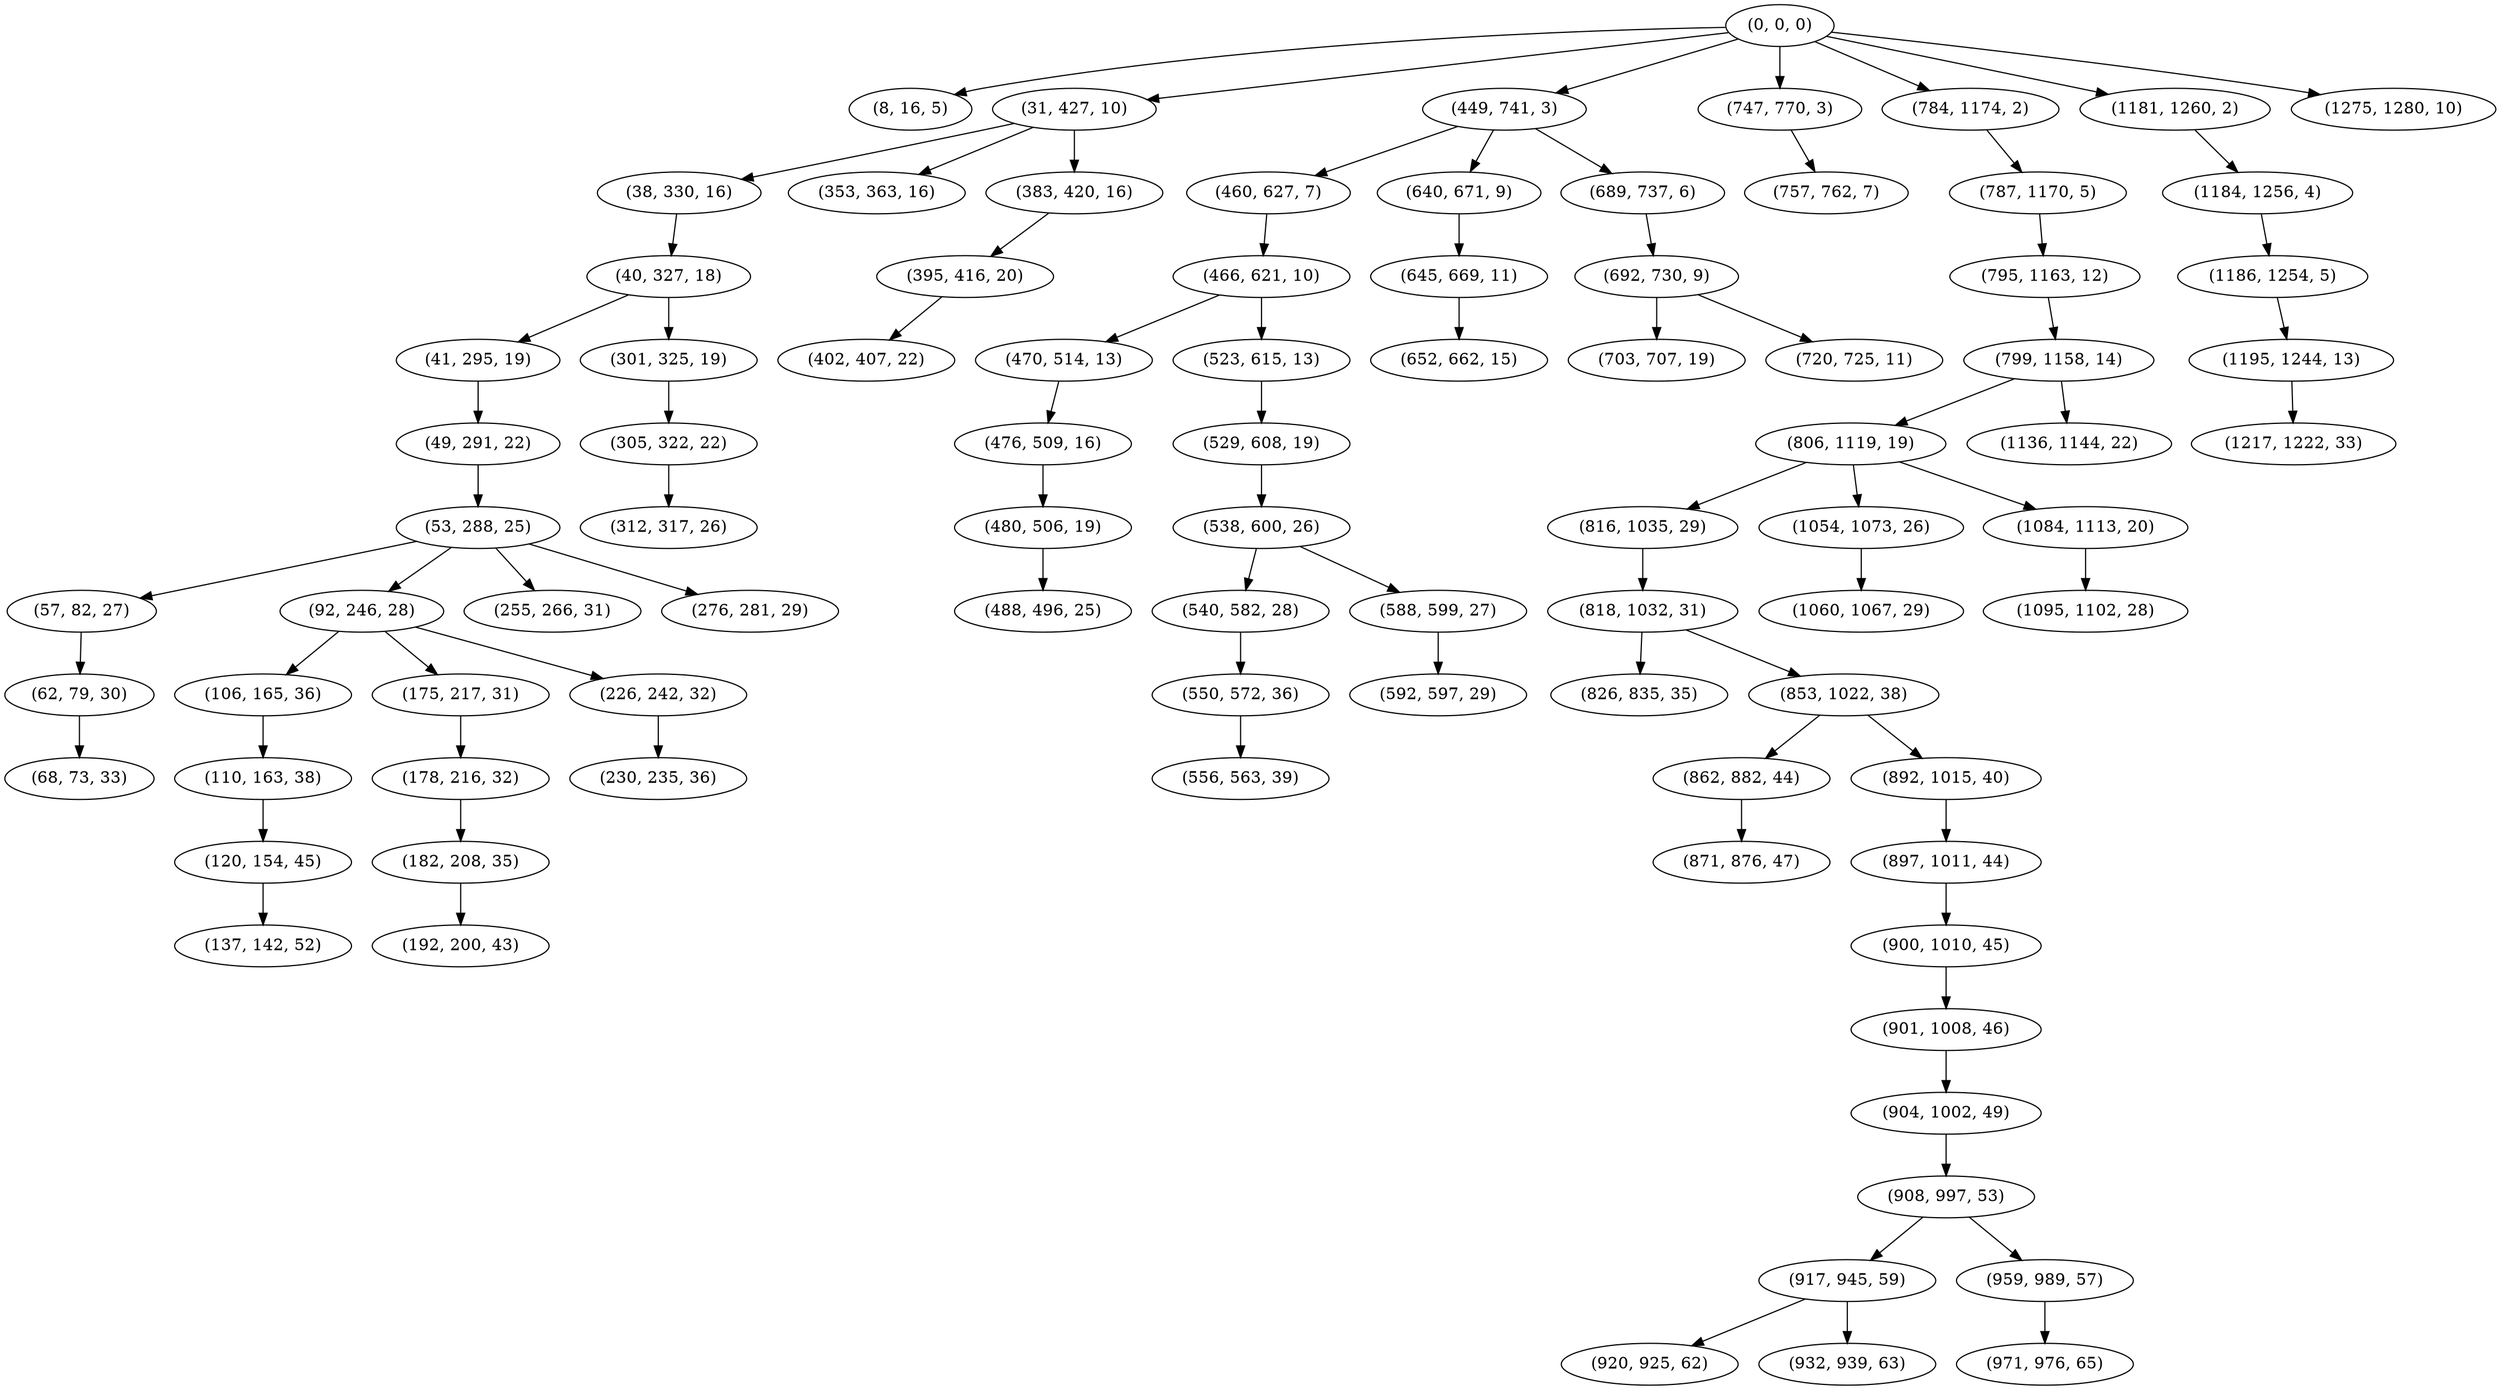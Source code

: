 digraph tree {
    "(0, 0, 0)";
    "(8, 16, 5)";
    "(31, 427, 10)";
    "(38, 330, 16)";
    "(40, 327, 18)";
    "(41, 295, 19)";
    "(49, 291, 22)";
    "(53, 288, 25)";
    "(57, 82, 27)";
    "(62, 79, 30)";
    "(68, 73, 33)";
    "(92, 246, 28)";
    "(106, 165, 36)";
    "(110, 163, 38)";
    "(120, 154, 45)";
    "(137, 142, 52)";
    "(175, 217, 31)";
    "(178, 216, 32)";
    "(182, 208, 35)";
    "(192, 200, 43)";
    "(226, 242, 32)";
    "(230, 235, 36)";
    "(255, 266, 31)";
    "(276, 281, 29)";
    "(301, 325, 19)";
    "(305, 322, 22)";
    "(312, 317, 26)";
    "(353, 363, 16)";
    "(383, 420, 16)";
    "(395, 416, 20)";
    "(402, 407, 22)";
    "(449, 741, 3)";
    "(460, 627, 7)";
    "(466, 621, 10)";
    "(470, 514, 13)";
    "(476, 509, 16)";
    "(480, 506, 19)";
    "(488, 496, 25)";
    "(523, 615, 13)";
    "(529, 608, 19)";
    "(538, 600, 26)";
    "(540, 582, 28)";
    "(550, 572, 36)";
    "(556, 563, 39)";
    "(588, 599, 27)";
    "(592, 597, 29)";
    "(640, 671, 9)";
    "(645, 669, 11)";
    "(652, 662, 15)";
    "(689, 737, 6)";
    "(692, 730, 9)";
    "(703, 707, 19)";
    "(720, 725, 11)";
    "(747, 770, 3)";
    "(757, 762, 7)";
    "(784, 1174, 2)";
    "(787, 1170, 5)";
    "(795, 1163, 12)";
    "(799, 1158, 14)";
    "(806, 1119, 19)";
    "(816, 1035, 29)";
    "(818, 1032, 31)";
    "(826, 835, 35)";
    "(853, 1022, 38)";
    "(862, 882, 44)";
    "(871, 876, 47)";
    "(892, 1015, 40)";
    "(897, 1011, 44)";
    "(900, 1010, 45)";
    "(901, 1008, 46)";
    "(904, 1002, 49)";
    "(908, 997, 53)";
    "(917, 945, 59)";
    "(920, 925, 62)";
    "(932, 939, 63)";
    "(959, 989, 57)";
    "(971, 976, 65)";
    "(1054, 1073, 26)";
    "(1060, 1067, 29)";
    "(1084, 1113, 20)";
    "(1095, 1102, 28)";
    "(1136, 1144, 22)";
    "(1181, 1260, 2)";
    "(1184, 1256, 4)";
    "(1186, 1254, 5)";
    "(1195, 1244, 13)";
    "(1217, 1222, 33)";
    "(1275, 1280, 10)";
    "(0, 0, 0)" -> "(8, 16, 5)";
    "(0, 0, 0)" -> "(31, 427, 10)";
    "(0, 0, 0)" -> "(449, 741, 3)";
    "(0, 0, 0)" -> "(747, 770, 3)";
    "(0, 0, 0)" -> "(784, 1174, 2)";
    "(0, 0, 0)" -> "(1181, 1260, 2)";
    "(0, 0, 0)" -> "(1275, 1280, 10)";
    "(31, 427, 10)" -> "(38, 330, 16)";
    "(31, 427, 10)" -> "(353, 363, 16)";
    "(31, 427, 10)" -> "(383, 420, 16)";
    "(38, 330, 16)" -> "(40, 327, 18)";
    "(40, 327, 18)" -> "(41, 295, 19)";
    "(40, 327, 18)" -> "(301, 325, 19)";
    "(41, 295, 19)" -> "(49, 291, 22)";
    "(49, 291, 22)" -> "(53, 288, 25)";
    "(53, 288, 25)" -> "(57, 82, 27)";
    "(53, 288, 25)" -> "(92, 246, 28)";
    "(53, 288, 25)" -> "(255, 266, 31)";
    "(53, 288, 25)" -> "(276, 281, 29)";
    "(57, 82, 27)" -> "(62, 79, 30)";
    "(62, 79, 30)" -> "(68, 73, 33)";
    "(92, 246, 28)" -> "(106, 165, 36)";
    "(92, 246, 28)" -> "(175, 217, 31)";
    "(92, 246, 28)" -> "(226, 242, 32)";
    "(106, 165, 36)" -> "(110, 163, 38)";
    "(110, 163, 38)" -> "(120, 154, 45)";
    "(120, 154, 45)" -> "(137, 142, 52)";
    "(175, 217, 31)" -> "(178, 216, 32)";
    "(178, 216, 32)" -> "(182, 208, 35)";
    "(182, 208, 35)" -> "(192, 200, 43)";
    "(226, 242, 32)" -> "(230, 235, 36)";
    "(301, 325, 19)" -> "(305, 322, 22)";
    "(305, 322, 22)" -> "(312, 317, 26)";
    "(383, 420, 16)" -> "(395, 416, 20)";
    "(395, 416, 20)" -> "(402, 407, 22)";
    "(449, 741, 3)" -> "(460, 627, 7)";
    "(449, 741, 3)" -> "(640, 671, 9)";
    "(449, 741, 3)" -> "(689, 737, 6)";
    "(460, 627, 7)" -> "(466, 621, 10)";
    "(466, 621, 10)" -> "(470, 514, 13)";
    "(466, 621, 10)" -> "(523, 615, 13)";
    "(470, 514, 13)" -> "(476, 509, 16)";
    "(476, 509, 16)" -> "(480, 506, 19)";
    "(480, 506, 19)" -> "(488, 496, 25)";
    "(523, 615, 13)" -> "(529, 608, 19)";
    "(529, 608, 19)" -> "(538, 600, 26)";
    "(538, 600, 26)" -> "(540, 582, 28)";
    "(538, 600, 26)" -> "(588, 599, 27)";
    "(540, 582, 28)" -> "(550, 572, 36)";
    "(550, 572, 36)" -> "(556, 563, 39)";
    "(588, 599, 27)" -> "(592, 597, 29)";
    "(640, 671, 9)" -> "(645, 669, 11)";
    "(645, 669, 11)" -> "(652, 662, 15)";
    "(689, 737, 6)" -> "(692, 730, 9)";
    "(692, 730, 9)" -> "(703, 707, 19)";
    "(692, 730, 9)" -> "(720, 725, 11)";
    "(747, 770, 3)" -> "(757, 762, 7)";
    "(784, 1174, 2)" -> "(787, 1170, 5)";
    "(787, 1170, 5)" -> "(795, 1163, 12)";
    "(795, 1163, 12)" -> "(799, 1158, 14)";
    "(799, 1158, 14)" -> "(806, 1119, 19)";
    "(799, 1158, 14)" -> "(1136, 1144, 22)";
    "(806, 1119, 19)" -> "(816, 1035, 29)";
    "(806, 1119, 19)" -> "(1054, 1073, 26)";
    "(806, 1119, 19)" -> "(1084, 1113, 20)";
    "(816, 1035, 29)" -> "(818, 1032, 31)";
    "(818, 1032, 31)" -> "(826, 835, 35)";
    "(818, 1032, 31)" -> "(853, 1022, 38)";
    "(853, 1022, 38)" -> "(862, 882, 44)";
    "(853, 1022, 38)" -> "(892, 1015, 40)";
    "(862, 882, 44)" -> "(871, 876, 47)";
    "(892, 1015, 40)" -> "(897, 1011, 44)";
    "(897, 1011, 44)" -> "(900, 1010, 45)";
    "(900, 1010, 45)" -> "(901, 1008, 46)";
    "(901, 1008, 46)" -> "(904, 1002, 49)";
    "(904, 1002, 49)" -> "(908, 997, 53)";
    "(908, 997, 53)" -> "(917, 945, 59)";
    "(908, 997, 53)" -> "(959, 989, 57)";
    "(917, 945, 59)" -> "(920, 925, 62)";
    "(917, 945, 59)" -> "(932, 939, 63)";
    "(959, 989, 57)" -> "(971, 976, 65)";
    "(1054, 1073, 26)" -> "(1060, 1067, 29)";
    "(1084, 1113, 20)" -> "(1095, 1102, 28)";
    "(1181, 1260, 2)" -> "(1184, 1256, 4)";
    "(1184, 1256, 4)" -> "(1186, 1254, 5)";
    "(1186, 1254, 5)" -> "(1195, 1244, 13)";
    "(1195, 1244, 13)" -> "(1217, 1222, 33)";
}
